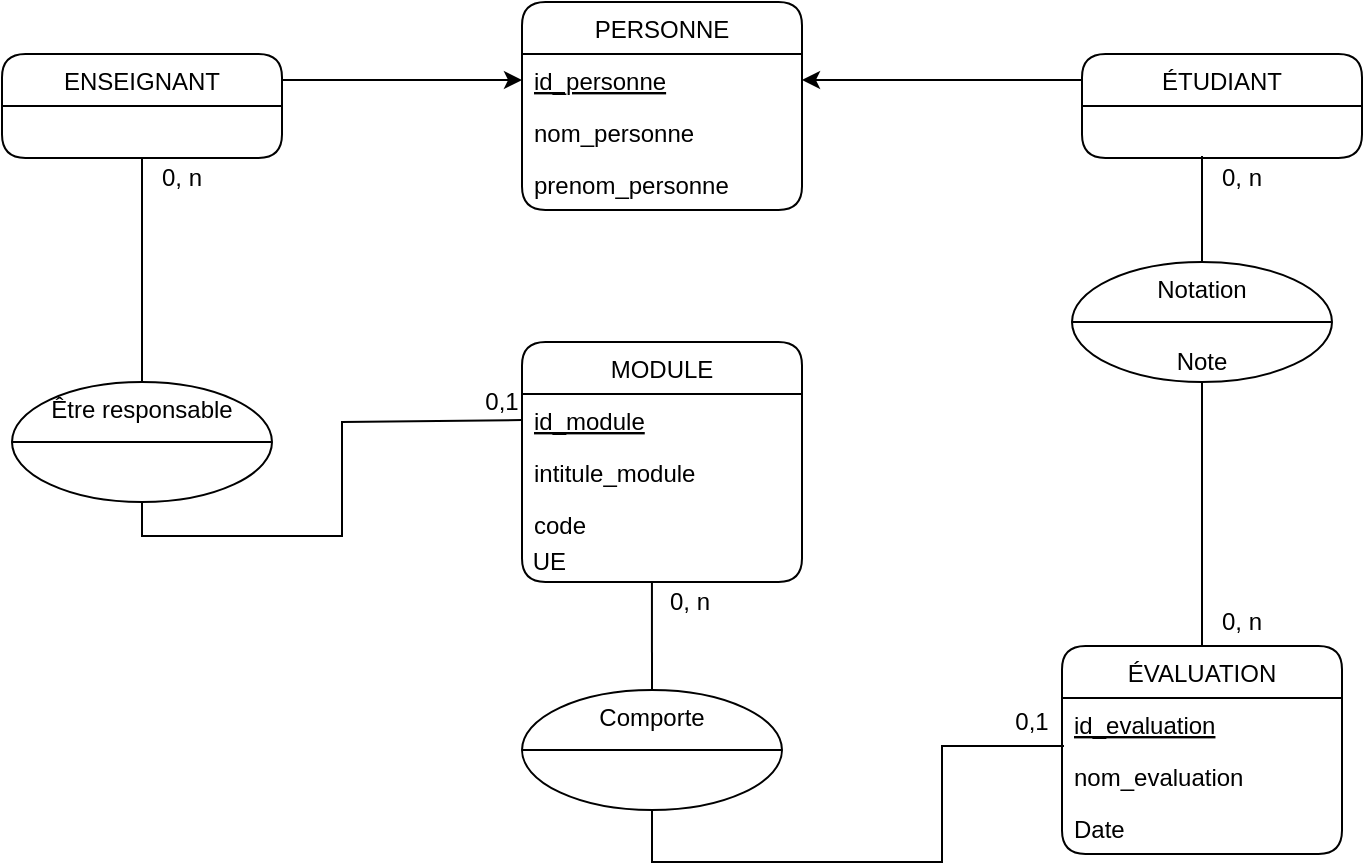 <mxfile version="13.9.5" type="device"><diagram id="Rvkz1dUARJo4VH6ZiXKf" name="Page-1"><mxGraphModel dx="786" dy="529" grid="1" gridSize="10" guides="1" tooltips="1" connect="1" arrows="1" fold="1" page="1" pageScale="1" pageWidth="827" pageHeight="1169" math="0" shadow="0"><root><mxCell id="0"/><mxCell id="1" parent="0"/><mxCell id="eDHAD_rg-ZLqP-eUEv0V-1" value="PERSONNE" style="swimlane;fontStyle=0;childLayout=stackLayout;horizontal=1;startSize=26;horizontalStack=0;resizeParent=1;resizeParentMax=0;resizeLast=0;collapsible=1;marginBottom=0;rounded=1;shadow=0;sketch=0;perimeterSpacing=1;" parent="1" vertex="1"><mxGeometry x="330" y="310" width="140" height="104" as="geometry"><mxRectangle x="330" y="310" width="100" height="26" as="alternateBounds"/></mxGeometry></mxCell><mxCell id="eDHAD_rg-ZLqP-eUEv0V-2" value="id_personne" style="text;strokeColor=none;align=left;verticalAlign=top;spacingLeft=4;spacingRight=4;overflow=hidden;rotatable=0;points=[[0,0.5],[1,0.5]];portConstraint=eastwest;fontStyle=4;" parent="eDHAD_rg-ZLqP-eUEv0V-1" vertex="1"><mxGeometry y="26" width="140" height="26" as="geometry"/></mxCell><mxCell id="eDHAD_rg-ZLqP-eUEv0V-3" value="nom_personne" style="text;strokeColor=none;align=left;verticalAlign=top;spacingLeft=4;spacingRight=4;overflow=hidden;rotatable=0;points=[[0,0.5],[1,0.5]];portConstraint=eastwest;" parent="eDHAD_rg-ZLqP-eUEv0V-1" vertex="1"><mxGeometry y="52" width="140" height="26" as="geometry"/></mxCell><mxCell id="eDHAD_rg-ZLqP-eUEv0V-4" value="prenom_personne" style="text;strokeColor=none;align=left;verticalAlign=top;spacingLeft=4;spacingRight=4;overflow=hidden;rotatable=0;points=[[0,0.5],[1,0.5]];portConstraint=eastwest;" parent="eDHAD_rg-ZLqP-eUEv0V-1" vertex="1"><mxGeometry y="78" width="140" height="26" as="geometry"/></mxCell><mxCell id="eDHAD_rg-ZLqP-eUEv0V-24" style="edgeStyle=orthogonalEdgeStyle;rounded=0;orthogonalLoop=1;jettySize=auto;html=1;exitX=1;exitY=0.25;exitDx=0;exitDy=0;entryX=0;entryY=0.5;entryDx=0;entryDy=0;" parent="1" source="eDHAD_rg-ZLqP-eUEv0V-5" target="eDHAD_rg-ZLqP-eUEv0V-2" edge="1"><mxGeometry relative="1" as="geometry"/></mxCell><mxCell id="eDHAD_rg-ZLqP-eUEv0V-5" value="ENSEIGNANT" style="swimlane;fontStyle=0;childLayout=stackLayout;horizontal=1;startSize=26;horizontalStack=0;resizeParent=1;resizeParentMax=0;resizeLast=0;collapsible=1;marginBottom=0;rounded=1;shadow=0;sketch=0;" parent="1" vertex="1"><mxGeometry x="70" y="336" width="140" height="52" as="geometry"/></mxCell><mxCell id="eDHAD_rg-ZLqP-eUEv0V-26" style="edgeStyle=orthogonalEdgeStyle;rounded=0;orthogonalLoop=1;jettySize=auto;html=1;exitX=0;exitY=0.25;exitDx=0;exitDy=0;entryX=1;entryY=0.5;entryDx=0;entryDy=0;" parent="1" source="eDHAD_rg-ZLqP-eUEv0V-9" target="eDHAD_rg-ZLqP-eUEv0V-2" edge="1"><mxGeometry relative="1" as="geometry"/></mxCell><mxCell id="eDHAD_rg-ZLqP-eUEv0V-9" value="ÉTUDIANT" style="swimlane;fontStyle=0;childLayout=stackLayout;horizontal=1;startSize=26;horizontalStack=0;resizeParent=1;resizeParentMax=0;resizeLast=0;collapsible=1;marginBottom=0;rounded=1;shadow=0;sketch=0;" parent="1" vertex="1"><mxGeometry x="610" y="336" width="140" height="52" as="geometry"/></mxCell><mxCell id="eDHAD_rg-ZLqP-eUEv0V-13" value="MODULE" style="swimlane;fontStyle=0;childLayout=stackLayout;horizontal=1;startSize=26;fillColor=none;horizontalStack=0;resizeParent=1;resizeParentMax=0;resizeLast=0;collapsible=1;marginBottom=0;rounded=1;shadow=0;sketch=0;" parent="1" vertex="1"><mxGeometry x="330" y="480" width="140" height="120" as="geometry"/></mxCell><mxCell id="eDHAD_rg-ZLqP-eUEv0V-14" value="id_module" style="text;strokeColor=none;fillColor=none;align=left;verticalAlign=top;spacingLeft=4;spacingRight=4;overflow=hidden;rotatable=0;points=[[0,0.5],[1,0.5]];portConstraint=eastwest;fontStyle=4" parent="eDHAD_rg-ZLqP-eUEv0V-13" vertex="1"><mxGeometry y="26" width="140" height="26" as="geometry"/></mxCell><mxCell id="eDHAD_rg-ZLqP-eUEv0V-15" value="intitule_module" style="text;strokeColor=none;fillColor=none;align=left;verticalAlign=top;spacingLeft=4;spacingRight=4;overflow=hidden;rotatable=0;points=[[0,0.5],[1,0.5]];portConstraint=eastwest;" parent="eDHAD_rg-ZLqP-eUEv0V-13" vertex="1"><mxGeometry y="52" width="140" height="26" as="geometry"/></mxCell><mxCell id="eDHAD_rg-ZLqP-eUEv0V-16" value="code" style="text;strokeColor=none;fillColor=none;align=left;verticalAlign=top;spacingLeft=4;spacingRight=4;overflow=hidden;rotatable=0;points=[[0,0.5],[1,0.5]];portConstraint=eastwest;" parent="eDHAD_rg-ZLqP-eUEv0V-13" vertex="1"><mxGeometry y="78" width="140" height="22" as="geometry"/></mxCell><mxCell id="eDHAD_rg-ZLqP-eUEv0V-18" value="&lt;div&gt;&lt;span&gt;&amp;nbsp;UE&lt;/span&gt;&lt;/div&gt;" style="text;html=1;align=left;verticalAlign=middle;resizable=0;points=[];autosize=1;" parent="eDHAD_rg-ZLqP-eUEv0V-13" vertex="1"><mxGeometry y="100" width="140" height="20" as="geometry"/></mxCell><mxCell id="eDHAD_rg-ZLqP-eUEv0V-19" value="ÉVALUATION" style="swimlane;fontStyle=0;childLayout=stackLayout;horizontal=1;startSize=26;fillColor=none;horizontalStack=0;resizeParent=1;resizeParentMax=0;resizeLast=0;collapsible=1;marginBottom=0;rounded=1;shadow=0;sketch=0;" parent="1" vertex="1"><mxGeometry x="600" y="632" width="140" height="104" as="geometry"/></mxCell><mxCell id="eDHAD_rg-ZLqP-eUEv0V-20" value="id_evaluation" style="text;strokeColor=none;fillColor=none;align=left;verticalAlign=top;spacingLeft=4;spacingRight=4;overflow=hidden;rotatable=0;points=[[0,0.5],[1,0.5]];portConstraint=eastwest;fontStyle=4" parent="eDHAD_rg-ZLqP-eUEv0V-19" vertex="1"><mxGeometry y="26" width="140" height="26" as="geometry"/></mxCell><mxCell id="eDHAD_rg-ZLqP-eUEv0V-21" value="nom_evaluation" style="text;strokeColor=none;fillColor=none;align=left;verticalAlign=top;spacingLeft=4;spacingRight=4;overflow=hidden;rotatable=0;points=[[0,0.5],[1,0.5]];portConstraint=eastwest;" parent="eDHAD_rg-ZLqP-eUEv0V-19" vertex="1"><mxGeometry y="52" width="140" height="26" as="geometry"/></mxCell><mxCell id="eDHAD_rg-ZLqP-eUEv0V-22" value="Date" style="text;strokeColor=none;fillColor=none;align=left;verticalAlign=top;spacingLeft=4;spacingRight=4;overflow=hidden;rotatable=0;points=[[0,0.5],[1,0.5]];portConstraint=eastwest;" parent="eDHAD_rg-ZLqP-eUEv0V-19" vertex="1"><mxGeometry y="78" width="140" height="26" as="geometry"/></mxCell><mxCell id="eDHAD_rg-ZLqP-eUEv0V-28" value="Être responsable" style="ellipse;whiteSpace=wrap;html=1;rounded=1;shadow=0;sketch=0;verticalAlign=top;" parent="1" vertex="1"><mxGeometry x="75" y="500" width="130" height="60" as="geometry"/></mxCell><mxCell id="eDHAD_rg-ZLqP-eUEv0V-32" value="" style="endArrow=none;html=1;entryX=1;entryY=0.5;entryDx=0;entryDy=0;exitX=0;exitY=0.5;exitDx=0;exitDy=0;" parent="1" source="eDHAD_rg-ZLqP-eUEv0V-28" target="eDHAD_rg-ZLqP-eUEv0V-28" edge="1"><mxGeometry width="50" height="50" relative="1" as="geometry"><mxPoint x="130" y="620" as="sourcePoint"/><mxPoint x="180" y="570" as="targetPoint"/></mxGeometry></mxCell><mxCell id="eDHAD_rg-ZLqP-eUEv0V-33" value="" style="endArrow=none;html=1;entryX=0.5;entryY=1;entryDx=0;entryDy=0;exitX=0.5;exitY=0;exitDx=0;exitDy=0;" parent="1" source="eDHAD_rg-ZLqP-eUEv0V-28" target="eDHAD_rg-ZLqP-eUEv0V-5" edge="1"><mxGeometry width="50" height="50" relative="1" as="geometry"><mxPoint x="380" y="560" as="sourcePoint"/><mxPoint x="430" y="510" as="targetPoint"/></mxGeometry></mxCell><mxCell id="eDHAD_rg-ZLqP-eUEv0V-34" value="" style="endArrow=none;html=1;exitX=0.5;exitY=1;exitDx=0;exitDy=0;rounded=0;entryX=0;entryY=0.5;entryDx=0;entryDy=0;" parent="1" source="eDHAD_rg-ZLqP-eUEv0V-28" target="eDHAD_rg-ZLqP-eUEv0V-14" edge="1"><mxGeometry width="50" height="50" relative="1" as="geometry"><mxPoint x="380" y="560" as="sourcePoint"/><mxPoint x="329" y="577" as="targetPoint"/><Array as="points"><mxPoint x="140" y="577"/><mxPoint x="240" y="577"/><mxPoint x="240" y="520"/></Array></mxGeometry></mxCell><mxCell id="eDHAD_rg-ZLqP-eUEv0V-35" value="Comporte" style="ellipse;whiteSpace=wrap;html=1;rounded=1;shadow=0;sketch=0;verticalAlign=top;" parent="1" vertex="1"><mxGeometry x="330" y="654" width="130" height="60" as="geometry"/></mxCell><mxCell id="eDHAD_rg-ZLqP-eUEv0V-36" value="" style="endArrow=none;html=1;exitX=0;exitY=0.5;exitDx=0;exitDy=0;entryX=1;entryY=0.5;entryDx=0;entryDy=0;" parent="1" source="eDHAD_rg-ZLqP-eUEv0V-35" target="eDHAD_rg-ZLqP-eUEv0V-35" edge="1"><mxGeometry width="50" height="50" relative="1" as="geometry"><mxPoint x="400" y="560" as="sourcePoint"/><mxPoint x="450" y="510" as="targetPoint"/></mxGeometry></mxCell><mxCell id="eDHAD_rg-ZLqP-eUEv0V-37" value="" style="endArrow=none;html=1;exitX=0.464;exitY=0.988;exitDx=0;exitDy=0;exitPerimeter=0;entryX=0.5;entryY=0;entryDx=0;entryDy=0;" parent="1" source="eDHAD_rg-ZLqP-eUEv0V-18" target="eDHAD_rg-ZLqP-eUEv0V-35" edge="1"><mxGeometry width="50" height="50" relative="1" as="geometry"><mxPoint x="400" y="560" as="sourcePoint"/><mxPoint x="450" y="510" as="targetPoint"/></mxGeometry></mxCell><mxCell id="eDHAD_rg-ZLqP-eUEv0V-38" value="" style="endArrow=none;html=1;exitX=0.5;exitY=1;exitDx=0;exitDy=0;entryX=0.007;entryY=-0.077;entryDx=0;entryDy=0;entryPerimeter=0;rounded=0;" parent="1" source="eDHAD_rg-ZLqP-eUEv0V-35" target="eDHAD_rg-ZLqP-eUEv0V-21" edge="1"><mxGeometry width="50" height="50" relative="1" as="geometry"><mxPoint x="400" y="560" as="sourcePoint"/><mxPoint x="450" y="510" as="targetPoint"/><Array as="points"><mxPoint x="395" y="740"/><mxPoint x="540" y="740"/><mxPoint x="540" y="682"/></Array></mxGeometry></mxCell><mxCell id="eDHAD_rg-ZLqP-eUEv0V-39" value="Notation" style="ellipse;whiteSpace=wrap;html=1;rounded=1;shadow=0;sketch=0;verticalAlign=top;" parent="1" vertex="1"><mxGeometry x="605" y="440" width="130" height="60" as="geometry"/></mxCell><mxCell id="eDHAD_rg-ZLqP-eUEv0V-40" value="" style="endArrow=none;html=1;entryX=0;entryY=0.5;entryDx=0;entryDy=0;exitX=1;exitY=0.5;exitDx=0;exitDy=0;" parent="1" source="eDHAD_rg-ZLqP-eUEv0V-39" target="eDHAD_rg-ZLqP-eUEv0V-39" edge="1"><mxGeometry width="50" height="50" relative="1" as="geometry"><mxPoint x="430" y="630" as="sourcePoint"/><mxPoint x="480" y="580" as="targetPoint"/></mxGeometry></mxCell><mxCell id="eDHAD_rg-ZLqP-eUEv0V-41" value="" style="endArrow=none;html=1;entryX=0.5;entryY=0;entryDx=0;entryDy=0;" parent="1" target="eDHAD_rg-ZLqP-eUEv0V-19" edge="1"><mxGeometry width="50" height="50" relative="1" as="geometry"><mxPoint x="670" y="500" as="sourcePoint"/><mxPoint x="520" y="570" as="targetPoint"/></mxGeometry></mxCell><mxCell id="eDHAD_rg-ZLqP-eUEv0V-43" value="" style="endArrow=none;html=1;entryX=0.5;entryY=0;entryDx=0;entryDy=0;" parent="1" target="eDHAD_rg-ZLqP-eUEv0V-39" edge="1"><mxGeometry width="50" height="50" relative="1" as="geometry"><mxPoint x="670" y="387" as="sourcePoint"/><mxPoint x="520" y="570" as="targetPoint"/></mxGeometry></mxCell><mxCell id="eDHAD_rg-ZLqP-eUEv0V-44" value="Note" style="text;html=1;strokeColor=none;fillColor=none;align=center;verticalAlign=middle;whiteSpace=wrap;rounded=0;shadow=0;sketch=0;" parent="1" vertex="1"><mxGeometry x="650" y="480" width="40" height="20" as="geometry"/></mxCell><mxCell id="eDHAD_rg-ZLqP-eUEv0V-45" value="0,1" style="text;html=1;strokeColor=none;fillColor=none;align=center;verticalAlign=middle;whiteSpace=wrap;rounded=0;shadow=0;sketch=0;" parent="1" vertex="1"><mxGeometry x="565" y="660" width="40" height="20" as="geometry"/></mxCell><mxCell id="eDHAD_rg-ZLqP-eUEv0V-46" value="0, n" style="text;html=1;strokeColor=none;fillColor=none;align=center;verticalAlign=middle;whiteSpace=wrap;rounded=0;shadow=0;sketch=0;" parent="1" vertex="1"><mxGeometry x="394" y="600" width="40" height="20" as="geometry"/></mxCell><mxCell id="eDHAD_rg-ZLqP-eUEv0V-47" value="0, n" style="text;html=1;strokeColor=none;fillColor=none;align=center;verticalAlign=middle;whiteSpace=wrap;rounded=0;shadow=0;sketch=0;" parent="1" vertex="1"><mxGeometry x="140" y="388" width="40" height="20" as="geometry"/></mxCell><mxCell id="eDHAD_rg-ZLqP-eUEv0V-48" value="0,1" style="text;html=1;strokeColor=none;fillColor=none;align=center;verticalAlign=middle;whiteSpace=wrap;rounded=0;shadow=0;sketch=0;" parent="1" vertex="1"><mxGeometry x="300" y="500" width="40" height="20" as="geometry"/></mxCell><mxCell id="eDHAD_rg-ZLqP-eUEv0V-49" value="0, n" style="text;html=1;strokeColor=none;fillColor=none;align=center;verticalAlign=middle;whiteSpace=wrap;rounded=0;shadow=0;sketch=0;" parent="1" vertex="1"><mxGeometry x="670" y="388" width="40" height="20" as="geometry"/></mxCell><mxCell id="eDHAD_rg-ZLqP-eUEv0V-50" value="0, n" style="text;html=1;strokeColor=none;fillColor=none;align=center;verticalAlign=middle;whiteSpace=wrap;rounded=0;shadow=0;sketch=0;" parent="1" vertex="1"><mxGeometry x="670" y="610" width="40" height="20" as="geometry"/></mxCell></root></mxGraphModel></diagram></mxfile>
